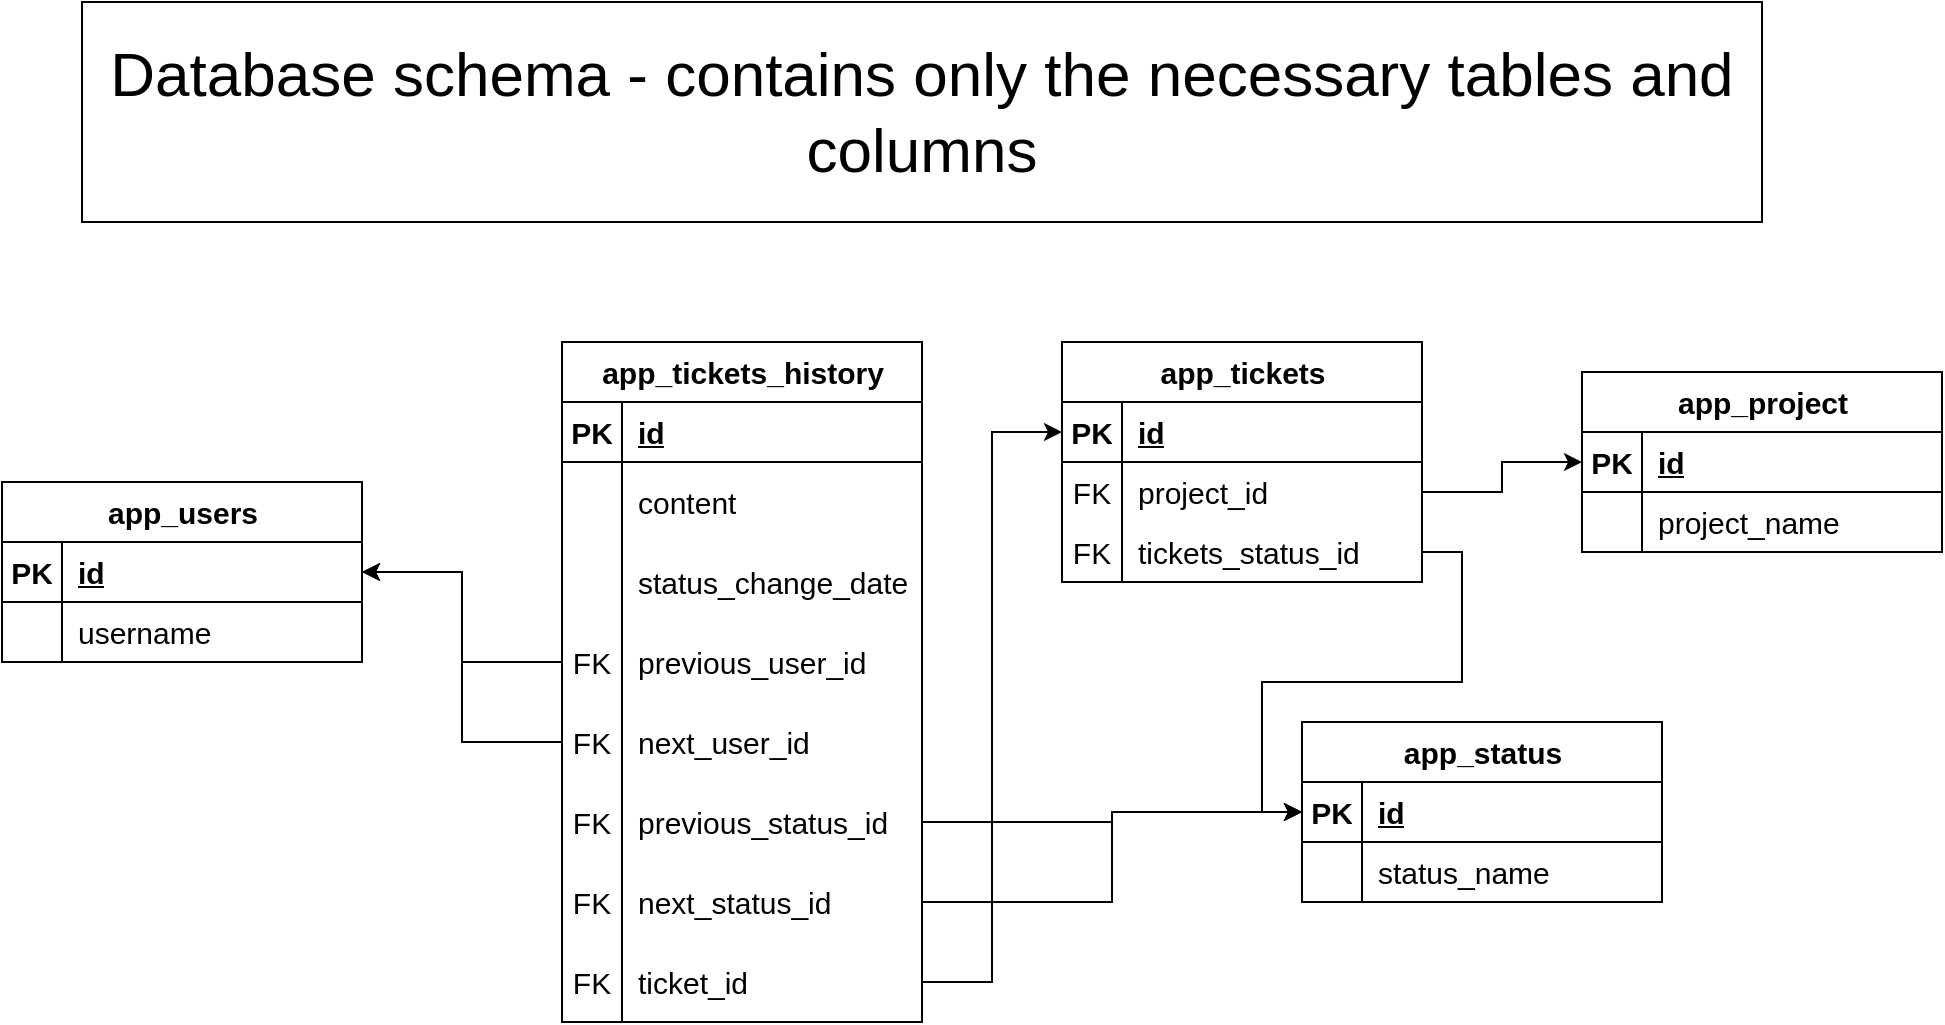 <mxfile version="21.2.8" type="device">
  <diagram name="Page-1" id="e56a1550-8fbb-45ad-956c-1786394a9013">
    <mxGraphModel dx="1034" dy="519" grid="1" gridSize="10" guides="1" tooltips="1" connect="1" arrows="1" fold="1" page="1" pageScale="1" pageWidth="1100" pageHeight="850" background="none" math="0" shadow="0">
      <root>
        <mxCell id="0" />
        <mxCell id="1" parent="0" />
        <mxCell id="ju9gMmuzjcezXZ13jJeR-1" value="app_tickets_history" style="shape=table;startSize=30;container=1;collapsible=1;childLayout=tableLayout;fixedRows=1;rowLines=0;fontStyle=1;align=center;resizeLast=1;html=1;fontSize=15;" parent="1" vertex="1">
          <mxGeometry x="340" y="220" width="180" height="340" as="geometry" />
        </mxCell>
        <mxCell id="ju9gMmuzjcezXZ13jJeR-2" value="" style="shape=tableRow;horizontal=0;startSize=0;swimlaneHead=0;swimlaneBody=0;fillColor=none;collapsible=0;dropTarget=0;points=[[0,0.5],[1,0.5]];portConstraint=eastwest;top=0;left=0;right=0;bottom=1;fontSize=15;" parent="ju9gMmuzjcezXZ13jJeR-1" vertex="1">
          <mxGeometry y="30" width="180" height="30" as="geometry" />
        </mxCell>
        <mxCell id="ju9gMmuzjcezXZ13jJeR-3" value="PK" style="shape=partialRectangle;connectable=0;fillColor=none;top=0;left=0;bottom=0;right=0;fontStyle=1;overflow=hidden;whiteSpace=wrap;html=1;fontSize=15;" parent="ju9gMmuzjcezXZ13jJeR-2" vertex="1">
          <mxGeometry width="30" height="30" as="geometry">
            <mxRectangle width="30" height="30" as="alternateBounds" />
          </mxGeometry>
        </mxCell>
        <mxCell id="ju9gMmuzjcezXZ13jJeR-4" value="id" style="shape=partialRectangle;connectable=0;fillColor=none;top=0;left=0;bottom=0;right=0;align=left;spacingLeft=6;fontStyle=5;overflow=hidden;whiteSpace=wrap;html=1;fontSize=15;" parent="ju9gMmuzjcezXZ13jJeR-2" vertex="1">
          <mxGeometry x="30" width="150" height="30" as="geometry">
            <mxRectangle width="150" height="30" as="alternateBounds" />
          </mxGeometry>
        </mxCell>
        <mxCell id="ju9gMmuzjcezXZ13jJeR-5" value="" style="shape=tableRow;horizontal=0;startSize=0;swimlaneHead=0;swimlaneBody=0;fillColor=none;collapsible=0;dropTarget=0;points=[[0,0.5],[1,0.5]];portConstraint=eastwest;top=0;left=0;right=0;bottom=0;fontSize=15;" parent="ju9gMmuzjcezXZ13jJeR-1" vertex="1">
          <mxGeometry y="60" width="180" height="40" as="geometry" />
        </mxCell>
        <mxCell id="ju9gMmuzjcezXZ13jJeR-6" value="" style="shape=partialRectangle;connectable=0;fillColor=none;top=0;left=0;bottom=0;right=0;editable=1;overflow=hidden;whiteSpace=wrap;html=1;fontSize=15;" parent="ju9gMmuzjcezXZ13jJeR-5" vertex="1">
          <mxGeometry width="30" height="40" as="geometry">
            <mxRectangle width="30" height="40" as="alternateBounds" />
          </mxGeometry>
        </mxCell>
        <mxCell id="ju9gMmuzjcezXZ13jJeR-7" value="content" style="shape=partialRectangle;connectable=0;fillColor=none;top=0;left=0;bottom=0;right=0;align=left;spacingLeft=6;overflow=hidden;whiteSpace=wrap;html=1;fontSize=15;" parent="ju9gMmuzjcezXZ13jJeR-5" vertex="1">
          <mxGeometry x="30" width="150" height="40" as="geometry">
            <mxRectangle width="150" height="40" as="alternateBounds" />
          </mxGeometry>
        </mxCell>
        <mxCell id="ju9gMmuzjcezXZ13jJeR-48" value="" style="shape=tableRow;horizontal=0;startSize=0;swimlaneHead=0;swimlaneBody=0;fillColor=none;collapsible=0;dropTarget=0;points=[[0,0.5],[1,0.5]];portConstraint=eastwest;top=0;left=0;right=0;bottom=0;fontSize=15;" parent="ju9gMmuzjcezXZ13jJeR-1" vertex="1">
          <mxGeometry y="100" width="180" height="40" as="geometry" />
        </mxCell>
        <mxCell id="ju9gMmuzjcezXZ13jJeR-49" value="" style="shape=partialRectangle;connectable=0;fillColor=none;top=0;left=0;bottom=0;right=0;editable=1;overflow=hidden;whiteSpace=wrap;html=1;fontSize=15;" parent="ju9gMmuzjcezXZ13jJeR-48" vertex="1">
          <mxGeometry width="30" height="40" as="geometry">
            <mxRectangle width="30" height="40" as="alternateBounds" />
          </mxGeometry>
        </mxCell>
        <mxCell id="ju9gMmuzjcezXZ13jJeR-50" value="status_change_date" style="shape=partialRectangle;connectable=0;fillColor=none;top=0;left=0;bottom=0;right=0;align=left;spacingLeft=6;overflow=hidden;whiteSpace=wrap;html=1;fontSize=15;" parent="ju9gMmuzjcezXZ13jJeR-48" vertex="1">
          <mxGeometry x="30" width="150" height="40" as="geometry">
            <mxRectangle width="150" height="40" as="alternateBounds" />
          </mxGeometry>
        </mxCell>
        <mxCell id="ju9gMmuzjcezXZ13jJeR-81" value="" style="shape=tableRow;horizontal=0;startSize=0;swimlaneHead=0;swimlaneBody=0;fillColor=none;collapsible=0;dropTarget=0;points=[[0,0.5],[1,0.5]];portConstraint=eastwest;top=0;left=0;right=0;bottom=0;fontSize=15;" parent="ju9gMmuzjcezXZ13jJeR-1" vertex="1">
          <mxGeometry y="140" width="180" height="40" as="geometry" />
        </mxCell>
        <mxCell id="ju9gMmuzjcezXZ13jJeR-82" value="FK" style="shape=partialRectangle;connectable=0;fillColor=none;top=0;left=0;bottom=0;right=0;editable=1;overflow=hidden;whiteSpace=wrap;html=1;fontSize=15;" parent="ju9gMmuzjcezXZ13jJeR-81" vertex="1">
          <mxGeometry width="30" height="40" as="geometry">
            <mxRectangle width="30" height="40" as="alternateBounds" />
          </mxGeometry>
        </mxCell>
        <mxCell id="ju9gMmuzjcezXZ13jJeR-83" value="previous_user_id" style="shape=partialRectangle;connectable=0;fillColor=none;top=0;left=0;bottom=0;right=0;align=left;spacingLeft=6;overflow=hidden;whiteSpace=wrap;html=1;fontSize=15;" parent="ju9gMmuzjcezXZ13jJeR-81" vertex="1">
          <mxGeometry x="30" width="150" height="40" as="geometry">
            <mxRectangle width="150" height="40" as="alternateBounds" />
          </mxGeometry>
        </mxCell>
        <mxCell id="ju9gMmuzjcezXZ13jJeR-84" value="" style="shape=tableRow;horizontal=0;startSize=0;swimlaneHead=0;swimlaneBody=0;fillColor=none;collapsible=0;dropTarget=0;points=[[0,0.5],[1,0.5]];portConstraint=eastwest;top=0;left=0;right=0;bottom=0;fontSize=15;" parent="ju9gMmuzjcezXZ13jJeR-1" vertex="1">
          <mxGeometry y="180" width="180" height="40" as="geometry" />
        </mxCell>
        <mxCell id="ju9gMmuzjcezXZ13jJeR-85" value="FK" style="shape=partialRectangle;connectable=0;fillColor=none;top=0;left=0;bottom=0;right=0;editable=1;overflow=hidden;whiteSpace=wrap;html=1;fontSize=15;" parent="ju9gMmuzjcezXZ13jJeR-84" vertex="1">
          <mxGeometry width="30" height="40" as="geometry">
            <mxRectangle width="30" height="40" as="alternateBounds" />
          </mxGeometry>
        </mxCell>
        <mxCell id="ju9gMmuzjcezXZ13jJeR-86" value="next_user_id" style="shape=partialRectangle;connectable=0;fillColor=none;top=0;left=0;bottom=0;right=0;align=left;spacingLeft=6;overflow=hidden;whiteSpace=wrap;html=1;fontSize=15;" parent="ju9gMmuzjcezXZ13jJeR-84" vertex="1">
          <mxGeometry x="30" width="150" height="40" as="geometry">
            <mxRectangle width="150" height="40" as="alternateBounds" />
          </mxGeometry>
        </mxCell>
        <mxCell id="ju9gMmuzjcezXZ13jJeR-87" value="" style="shape=tableRow;horizontal=0;startSize=0;swimlaneHead=0;swimlaneBody=0;fillColor=none;collapsible=0;dropTarget=0;points=[[0,0.5],[1,0.5]];portConstraint=eastwest;top=0;left=0;right=0;bottom=0;fontSize=15;" parent="ju9gMmuzjcezXZ13jJeR-1" vertex="1">
          <mxGeometry y="220" width="180" height="40" as="geometry" />
        </mxCell>
        <mxCell id="ju9gMmuzjcezXZ13jJeR-88" value="FK" style="shape=partialRectangle;connectable=0;fillColor=none;top=0;left=0;bottom=0;right=0;editable=1;overflow=hidden;whiteSpace=wrap;html=1;fontSize=15;" parent="ju9gMmuzjcezXZ13jJeR-87" vertex="1">
          <mxGeometry width="30" height="40" as="geometry">
            <mxRectangle width="30" height="40" as="alternateBounds" />
          </mxGeometry>
        </mxCell>
        <mxCell id="ju9gMmuzjcezXZ13jJeR-89" value="previous_status_id" style="shape=partialRectangle;connectable=0;fillColor=none;top=0;left=0;bottom=0;right=0;align=left;spacingLeft=6;overflow=hidden;whiteSpace=wrap;html=1;fontSize=15;" parent="ju9gMmuzjcezXZ13jJeR-87" vertex="1">
          <mxGeometry x="30" width="150" height="40" as="geometry">
            <mxRectangle width="150" height="40" as="alternateBounds" />
          </mxGeometry>
        </mxCell>
        <mxCell id="ju9gMmuzjcezXZ13jJeR-90" value="" style="shape=tableRow;horizontal=0;startSize=0;swimlaneHead=0;swimlaneBody=0;fillColor=none;collapsible=0;dropTarget=0;points=[[0,0.5],[1,0.5]];portConstraint=eastwest;top=0;left=0;right=0;bottom=0;fontSize=15;" parent="ju9gMmuzjcezXZ13jJeR-1" vertex="1">
          <mxGeometry y="260" width="180" height="40" as="geometry" />
        </mxCell>
        <mxCell id="ju9gMmuzjcezXZ13jJeR-91" value="FK" style="shape=partialRectangle;connectable=0;fillColor=none;top=0;left=0;bottom=0;right=0;editable=1;overflow=hidden;whiteSpace=wrap;html=1;fontSize=15;" parent="ju9gMmuzjcezXZ13jJeR-90" vertex="1">
          <mxGeometry width="30" height="40" as="geometry">
            <mxRectangle width="30" height="40" as="alternateBounds" />
          </mxGeometry>
        </mxCell>
        <mxCell id="ju9gMmuzjcezXZ13jJeR-92" value="next_status_id" style="shape=partialRectangle;connectable=0;fillColor=none;top=0;left=0;bottom=0;right=0;align=left;spacingLeft=6;overflow=hidden;whiteSpace=wrap;html=1;fontSize=15;" parent="ju9gMmuzjcezXZ13jJeR-90" vertex="1">
          <mxGeometry x="30" width="150" height="40" as="geometry">
            <mxRectangle width="150" height="40" as="alternateBounds" />
          </mxGeometry>
        </mxCell>
        <mxCell id="sfGQZapvySk5lRq_ndff-2" value="" style="shape=tableRow;horizontal=0;startSize=0;swimlaneHead=0;swimlaneBody=0;fillColor=none;collapsible=0;dropTarget=0;points=[[0,0.5],[1,0.5]];portConstraint=eastwest;top=0;left=0;right=0;bottom=0;fontSize=15;" parent="ju9gMmuzjcezXZ13jJeR-1" vertex="1">
          <mxGeometry y="300" width="180" height="40" as="geometry" />
        </mxCell>
        <mxCell id="sfGQZapvySk5lRq_ndff-3" value="FK" style="shape=partialRectangle;connectable=0;fillColor=none;top=0;left=0;bottom=0;right=0;editable=1;overflow=hidden;whiteSpace=wrap;html=1;fontSize=15;" parent="sfGQZapvySk5lRq_ndff-2" vertex="1">
          <mxGeometry width="30" height="40" as="geometry">
            <mxRectangle width="30" height="40" as="alternateBounds" />
          </mxGeometry>
        </mxCell>
        <mxCell id="sfGQZapvySk5lRq_ndff-4" value="ticket_id" style="shape=partialRectangle;connectable=0;fillColor=none;top=0;left=0;bottom=0;right=0;align=left;spacingLeft=6;overflow=hidden;whiteSpace=wrap;html=1;fontSize=15;" parent="sfGQZapvySk5lRq_ndff-2" vertex="1">
          <mxGeometry x="30" width="150" height="40" as="geometry">
            <mxRectangle width="150" height="40" as="alternateBounds" />
          </mxGeometry>
        </mxCell>
        <mxCell id="ju9gMmuzjcezXZ13jJeR-14" value="app_tickets" style="shape=table;startSize=30;container=1;collapsible=1;childLayout=tableLayout;fixedRows=1;rowLines=0;fontStyle=1;align=center;resizeLast=1;html=1;fontSize=15;" parent="1" vertex="1">
          <mxGeometry x="590" y="220" width="180" height="120" as="geometry" />
        </mxCell>
        <mxCell id="ju9gMmuzjcezXZ13jJeR-15" value="" style="shape=tableRow;horizontal=0;startSize=0;swimlaneHead=0;swimlaneBody=0;fillColor=none;collapsible=0;dropTarget=0;points=[[0,0.5],[1,0.5]];portConstraint=eastwest;top=0;left=0;right=0;bottom=1;fontSize=15;" parent="ju9gMmuzjcezXZ13jJeR-14" vertex="1">
          <mxGeometry y="30" width="180" height="30" as="geometry" />
        </mxCell>
        <mxCell id="ju9gMmuzjcezXZ13jJeR-16" value="PK" style="shape=partialRectangle;connectable=0;fillColor=none;top=0;left=0;bottom=0;right=0;fontStyle=1;overflow=hidden;whiteSpace=wrap;html=1;fontSize=15;" parent="ju9gMmuzjcezXZ13jJeR-15" vertex="1">
          <mxGeometry width="30" height="30" as="geometry">
            <mxRectangle width="30" height="30" as="alternateBounds" />
          </mxGeometry>
        </mxCell>
        <mxCell id="ju9gMmuzjcezXZ13jJeR-17" value="id" style="shape=partialRectangle;connectable=0;fillColor=none;top=0;left=0;bottom=0;right=0;align=left;spacingLeft=6;fontStyle=5;overflow=hidden;whiteSpace=wrap;html=1;fontSize=15;" parent="ju9gMmuzjcezXZ13jJeR-15" vertex="1">
          <mxGeometry x="30" width="150" height="30" as="geometry">
            <mxRectangle width="150" height="30" as="alternateBounds" />
          </mxGeometry>
        </mxCell>
        <mxCell id="ju9gMmuzjcezXZ13jJeR-18" value="" style="shape=tableRow;horizontal=0;startSize=0;swimlaneHead=0;swimlaneBody=0;fillColor=none;collapsible=0;dropTarget=0;points=[[0,0.5],[1,0.5]];portConstraint=eastwest;top=0;left=0;right=0;bottom=0;fontSize=15;" parent="ju9gMmuzjcezXZ13jJeR-14" vertex="1">
          <mxGeometry y="60" width="180" height="30" as="geometry" />
        </mxCell>
        <mxCell id="ju9gMmuzjcezXZ13jJeR-19" value="FK" style="shape=partialRectangle;connectable=0;fillColor=none;top=0;left=0;bottom=0;right=0;editable=1;overflow=hidden;whiteSpace=wrap;html=1;fontSize=15;" parent="ju9gMmuzjcezXZ13jJeR-18" vertex="1">
          <mxGeometry width="30" height="30" as="geometry">
            <mxRectangle width="30" height="30" as="alternateBounds" />
          </mxGeometry>
        </mxCell>
        <mxCell id="ju9gMmuzjcezXZ13jJeR-20" value="project_id" style="shape=partialRectangle;connectable=0;fillColor=none;top=0;left=0;bottom=0;right=0;align=left;spacingLeft=6;overflow=hidden;whiteSpace=wrap;html=1;fontSize=15;" parent="ju9gMmuzjcezXZ13jJeR-18" vertex="1">
          <mxGeometry x="30" width="150" height="30" as="geometry">
            <mxRectangle width="150" height="30" as="alternateBounds" />
          </mxGeometry>
        </mxCell>
        <mxCell id="ju9gMmuzjcezXZ13jJeR-21" value="" style="shape=tableRow;horizontal=0;startSize=0;swimlaneHead=0;swimlaneBody=0;fillColor=none;collapsible=0;dropTarget=0;points=[[0,0.5],[1,0.5]];portConstraint=eastwest;top=0;left=0;right=0;bottom=0;fontSize=15;" parent="ju9gMmuzjcezXZ13jJeR-14" vertex="1">
          <mxGeometry y="90" width="180" height="30" as="geometry" />
        </mxCell>
        <mxCell id="ju9gMmuzjcezXZ13jJeR-22" value="FK" style="shape=partialRectangle;connectable=0;fillColor=none;top=0;left=0;bottom=0;right=0;editable=1;overflow=hidden;whiteSpace=wrap;html=1;fontSize=15;" parent="ju9gMmuzjcezXZ13jJeR-21" vertex="1">
          <mxGeometry width="30" height="30" as="geometry">
            <mxRectangle width="30" height="30" as="alternateBounds" />
          </mxGeometry>
        </mxCell>
        <mxCell id="ju9gMmuzjcezXZ13jJeR-23" value="tickets_status_id" style="shape=partialRectangle;connectable=0;fillColor=none;top=0;left=0;bottom=0;right=0;align=left;spacingLeft=6;overflow=hidden;whiteSpace=wrap;html=1;fontSize=15;" parent="ju9gMmuzjcezXZ13jJeR-21" vertex="1">
          <mxGeometry x="30" width="150" height="30" as="geometry">
            <mxRectangle width="150" height="30" as="alternateBounds" />
          </mxGeometry>
        </mxCell>
        <mxCell id="ju9gMmuzjcezXZ13jJeR-54" value="app_project" style="shape=table;startSize=30;container=1;collapsible=1;childLayout=tableLayout;fixedRows=1;rowLines=0;fontStyle=1;align=center;resizeLast=1;html=1;fontSize=15;" parent="1" vertex="1">
          <mxGeometry x="850" y="235" width="180" height="90" as="geometry" />
        </mxCell>
        <mxCell id="ju9gMmuzjcezXZ13jJeR-55" value="" style="shape=tableRow;horizontal=0;startSize=0;swimlaneHead=0;swimlaneBody=0;fillColor=none;collapsible=0;dropTarget=0;points=[[0,0.5],[1,0.5]];portConstraint=eastwest;top=0;left=0;right=0;bottom=1;fontSize=15;" parent="ju9gMmuzjcezXZ13jJeR-54" vertex="1">
          <mxGeometry y="30" width="180" height="30" as="geometry" />
        </mxCell>
        <mxCell id="ju9gMmuzjcezXZ13jJeR-56" value="PK" style="shape=partialRectangle;connectable=0;fillColor=none;top=0;left=0;bottom=0;right=0;fontStyle=1;overflow=hidden;whiteSpace=wrap;html=1;fontSize=15;" parent="ju9gMmuzjcezXZ13jJeR-55" vertex="1">
          <mxGeometry width="30" height="30" as="geometry">
            <mxRectangle width="30" height="30" as="alternateBounds" />
          </mxGeometry>
        </mxCell>
        <mxCell id="ju9gMmuzjcezXZ13jJeR-57" value="id" style="shape=partialRectangle;connectable=0;fillColor=none;top=0;left=0;bottom=0;right=0;align=left;spacingLeft=6;fontStyle=5;overflow=hidden;whiteSpace=wrap;html=1;fontSize=15;" parent="ju9gMmuzjcezXZ13jJeR-55" vertex="1">
          <mxGeometry x="30" width="150" height="30" as="geometry">
            <mxRectangle width="150" height="30" as="alternateBounds" />
          </mxGeometry>
        </mxCell>
        <mxCell id="ju9gMmuzjcezXZ13jJeR-58" value="" style="shape=tableRow;horizontal=0;startSize=0;swimlaneHead=0;swimlaneBody=0;fillColor=none;collapsible=0;dropTarget=0;points=[[0,0.5],[1,0.5]];portConstraint=eastwest;top=0;left=0;right=0;bottom=0;fontSize=15;" parent="ju9gMmuzjcezXZ13jJeR-54" vertex="1">
          <mxGeometry y="60" width="180" height="30" as="geometry" />
        </mxCell>
        <mxCell id="ju9gMmuzjcezXZ13jJeR-59" value="" style="shape=partialRectangle;connectable=0;fillColor=none;top=0;left=0;bottom=0;right=0;editable=1;overflow=hidden;whiteSpace=wrap;html=1;fontSize=15;" parent="ju9gMmuzjcezXZ13jJeR-58" vertex="1">
          <mxGeometry width="30" height="30" as="geometry">
            <mxRectangle width="30" height="30" as="alternateBounds" />
          </mxGeometry>
        </mxCell>
        <mxCell id="ju9gMmuzjcezXZ13jJeR-60" value="project_name" style="shape=partialRectangle;connectable=0;fillColor=none;top=0;left=0;bottom=0;right=0;align=left;spacingLeft=6;overflow=hidden;whiteSpace=wrap;html=1;fontSize=15;" parent="ju9gMmuzjcezXZ13jJeR-58" vertex="1">
          <mxGeometry x="30" width="150" height="30" as="geometry">
            <mxRectangle width="150" height="30" as="alternateBounds" />
          </mxGeometry>
        </mxCell>
        <mxCell id="ju9gMmuzjcezXZ13jJeR-64" value="app_users" style="shape=table;startSize=30;container=1;collapsible=1;childLayout=tableLayout;fixedRows=1;rowLines=0;fontStyle=1;align=center;resizeLast=1;html=1;fontSize=15;" parent="1" vertex="1">
          <mxGeometry x="60" y="290" width="180" height="90" as="geometry" />
        </mxCell>
        <mxCell id="ju9gMmuzjcezXZ13jJeR-65" value="" style="shape=tableRow;horizontal=0;startSize=0;swimlaneHead=0;swimlaneBody=0;fillColor=none;collapsible=0;dropTarget=0;points=[[0,0.5],[1,0.5]];portConstraint=eastwest;top=0;left=0;right=0;bottom=1;fontSize=15;" parent="ju9gMmuzjcezXZ13jJeR-64" vertex="1">
          <mxGeometry y="30" width="180" height="30" as="geometry" />
        </mxCell>
        <mxCell id="ju9gMmuzjcezXZ13jJeR-66" value="PK" style="shape=partialRectangle;connectable=0;fillColor=none;top=0;left=0;bottom=0;right=0;fontStyle=1;overflow=hidden;whiteSpace=wrap;html=1;fontSize=15;" parent="ju9gMmuzjcezXZ13jJeR-65" vertex="1">
          <mxGeometry width="30" height="30" as="geometry">
            <mxRectangle width="30" height="30" as="alternateBounds" />
          </mxGeometry>
        </mxCell>
        <mxCell id="ju9gMmuzjcezXZ13jJeR-67" value="id" style="shape=partialRectangle;connectable=0;fillColor=none;top=0;left=0;bottom=0;right=0;align=left;spacingLeft=6;fontStyle=5;overflow=hidden;whiteSpace=wrap;html=1;fontSize=15;" parent="ju9gMmuzjcezXZ13jJeR-65" vertex="1">
          <mxGeometry x="30" width="150" height="30" as="geometry">
            <mxRectangle width="150" height="30" as="alternateBounds" />
          </mxGeometry>
        </mxCell>
        <mxCell id="ju9gMmuzjcezXZ13jJeR-68" value="" style="shape=tableRow;horizontal=0;startSize=0;swimlaneHead=0;swimlaneBody=0;fillColor=none;collapsible=0;dropTarget=0;points=[[0,0.5],[1,0.5]];portConstraint=eastwest;top=0;left=0;right=0;bottom=0;fontSize=15;" parent="ju9gMmuzjcezXZ13jJeR-64" vertex="1">
          <mxGeometry y="60" width="180" height="30" as="geometry" />
        </mxCell>
        <mxCell id="ju9gMmuzjcezXZ13jJeR-69" value="" style="shape=partialRectangle;connectable=0;fillColor=none;top=0;left=0;bottom=0;right=0;editable=1;overflow=hidden;whiteSpace=wrap;html=1;fontSize=15;" parent="ju9gMmuzjcezXZ13jJeR-68" vertex="1">
          <mxGeometry width="30" height="30" as="geometry">
            <mxRectangle width="30" height="30" as="alternateBounds" />
          </mxGeometry>
        </mxCell>
        <mxCell id="ju9gMmuzjcezXZ13jJeR-70" value="username" style="shape=partialRectangle;connectable=0;fillColor=none;top=0;left=0;bottom=0;right=0;align=left;spacingLeft=6;overflow=hidden;whiteSpace=wrap;html=1;fontSize=15;" parent="ju9gMmuzjcezXZ13jJeR-68" vertex="1">
          <mxGeometry x="30" width="150" height="30" as="geometry">
            <mxRectangle width="150" height="30" as="alternateBounds" />
          </mxGeometry>
        </mxCell>
        <mxCell id="ju9gMmuzjcezXZ13jJeR-71" value="app_status" style="shape=table;startSize=30;container=1;collapsible=1;childLayout=tableLayout;fixedRows=1;rowLines=0;fontStyle=1;align=center;resizeLast=1;html=1;fontSize=15;" parent="1" vertex="1">
          <mxGeometry x="710" y="410" width="180" height="90" as="geometry" />
        </mxCell>
        <mxCell id="ju9gMmuzjcezXZ13jJeR-72" value="" style="shape=tableRow;horizontal=0;startSize=0;swimlaneHead=0;swimlaneBody=0;fillColor=none;collapsible=0;dropTarget=0;points=[[0,0.5],[1,0.5]];portConstraint=eastwest;top=0;left=0;right=0;bottom=1;fontSize=15;" parent="ju9gMmuzjcezXZ13jJeR-71" vertex="1">
          <mxGeometry y="30" width="180" height="30" as="geometry" />
        </mxCell>
        <mxCell id="ju9gMmuzjcezXZ13jJeR-73" value="PK" style="shape=partialRectangle;connectable=0;fillColor=none;top=0;left=0;bottom=0;right=0;fontStyle=1;overflow=hidden;whiteSpace=wrap;html=1;fontSize=15;" parent="ju9gMmuzjcezXZ13jJeR-72" vertex="1">
          <mxGeometry width="30" height="30" as="geometry">
            <mxRectangle width="30" height="30" as="alternateBounds" />
          </mxGeometry>
        </mxCell>
        <mxCell id="ju9gMmuzjcezXZ13jJeR-74" value="id" style="shape=partialRectangle;connectable=0;fillColor=none;top=0;left=0;bottom=0;right=0;align=left;spacingLeft=6;fontStyle=5;overflow=hidden;whiteSpace=wrap;html=1;fontSize=15;" parent="ju9gMmuzjcezXZ13jJeR-72" vertex="1">
          <mxGeometry x="30" width="150" height="30" as="geometry">
            <mxRectangle width="150" height="30" as="alternateBounds" />
          </mxGeometry>
        </mxCell>
        <mxCell id="ju9gMmuzjcezXZ13jJeR-75" value="" style="shape=tableRow;horizontal=0;startSize=0;swimlaneHead=0;swimlaneBody=0;fillColor=none;collapsible=0;dropTarget=0;points=[[0,0.5],[1,0.5]];portConstraint=eastwest;top=0;left=0;right=0;bottom=0;fontSize=15;" parent="ju9gMmuzjcezXZ13jJeR-71" vertex="1">
          <mxGeometry y="60" width="180" height="30" as="geometry" />
        </mxCell>
        <mxCell id="ju9gMmuzjcezXZ13jJeR-76" value="" style="shape=partialRectangle;connectable=0;fillColor=none;top=0;left=0;bottom=0;right=0;editable=1;overflow=hidden;whiteSpace=wrap;html=1;fontSize=15;" parent="ju9gMmuzjcezXZ13jJeR-75" vertex="1">
          <mxGeometry width="30" height="30" as="geometry">
            <mxRectangle width="30" height="30" as="alternateBounds" />
          </mxGeometry>
        </mxCell>
        <mxCell id="ju9gMmuzjcezXZ13jJeR-77" value="status_name" style="shape=partialRectangle;connectable=0;fillColor=none;top=0;left=0;bottom=0;right=0;align=left;spacingLeft=6;overflow=hidden;whiteSpace=wrap;html=1;fontSize=15;" parent="ju9gMmuzjcezXZ13jJeR-75" vertex="1">
          <mxGeometry x="30" width="150" height="30" as="geometry">
            <mxRectangle width="150" height="30" as="alternateBounds" />
          </mxGeometry>
        </mxCell>
        <mxCell id="ju9gMmuzjcezXZ13jJeR-95" style="edgeStyle=orthogonalEdgeStyle;rounded=0;orthogonalLoop=1;jettySize=auto;html=1;" parent="1" source="ju9gMmuzjcezXZ13jJeR-87" target="ju9gMmuzjcezXZ13jJeR-72" edge="1">
          <mxGeometry relative="1" as="geometry" />
        </mxCell>
        <mxCell id="ju9gMmuzjcezXZ13jJeR-96" style="edgeStyle=orthogonalEdgeStyle;rounded=0;orthogonalLoop=1;jettySize=auto;html=1;" parent="1" source="ju9gMmuzjcezXZ13jJeR-90" target="ju9gMmuzjcezXZ13jJeR-72" edge="1">
          <mxGeometry relative="1" as="geometry" />
        </mxCell>
        <mxCell id="ju9gMmuzjcezXZ13jJeR-97" style="edgeStyle=orthogonalEdgeStyle;rounded=0;orthogonalLoop=1;jettySize=auto;html=1;" parent="1" source="ju9gMmuzjcezXZ13jJeR-18" target="ju9gMmuzjcezXZ13jJeR-55" edge="1">
          <mxGeometry relative="1" as="geometry" />
        </mxCell>
        <mxCell id="ju9gMmuzjcezXZ13jJeR-98" style="edgeStyle=orthogonalEdgeStyle;rounded=0;orthogonalLoop=1;jettySize=auto;html=1;" parent="1" source="ju9gMmuzjcezXZ13jJeR-21" target="ju9gMmuzjcezXZ13jJeR-72" edge="1">
          <mxGeometry relative="1" as="geometry" />
        </mxCell>
        <mxCell id="ju9gMmuzjcezXZ13jJeR-99" style="edgeStyle=orthogonalEdgeStyle;rounded=0;orthogonalLoop=1;jettySize=auto;html=1;" parent="1" source="ju9gMmuzjcezXZ13jJeR-81" target="ju9gMmuzjcezXZ13jJeR-65" edge="1">
          <mxGeometry relative="1" as="geometry" />
        </mxCell>
        <mxCell id="ju9gMmuzjcezXZ13jJeR-100" style="edgeStyle=orthogonalEdgeStyle;rounded=0;orthogonalLoop=1;jettySize=auto;html=1;" parent="1" source="ju9gMmuzjcezXZ13jJeR-84" target="ju9gMmuzjcezXZ13jJeR-65" edge="1">
          <mxGeometry relative="1" as="geometry" />
        </mxCell>
        <mxCell id="sfGQZapvySk5lRq_ndff-1" value="&lt;font style=&quot;font-size: 31px;&quot;&gt;Database schema -&amp;nbsp;contains only the necessary tables and columns&lt;/font&gt;" style="rounded=0;whiteSpace=wrap;html=1;" parent="1" vertex="1">
          <mxGeometry x="100" y="50" width="840" height="110" as="geometry" />
        </mxCell>
        <mxCell id="sfGQZapvySk5lRq_ndff-5" style="edgeStyle=orthogonalEdgeStyle;rounded=0;orthogonalLoop=1;jettySize=auto;html=1;" parent="1" source="sfGQZapvySk5lRq_ndff-2" target="ju9gMmuzjcezXZ13jJeR-15" edge="1">
          <mxGeometry relative="1" as="geometry" />
        </mxCell>
      </root>
    </mxGraphModel>
  </diagram>
</mxfile>
